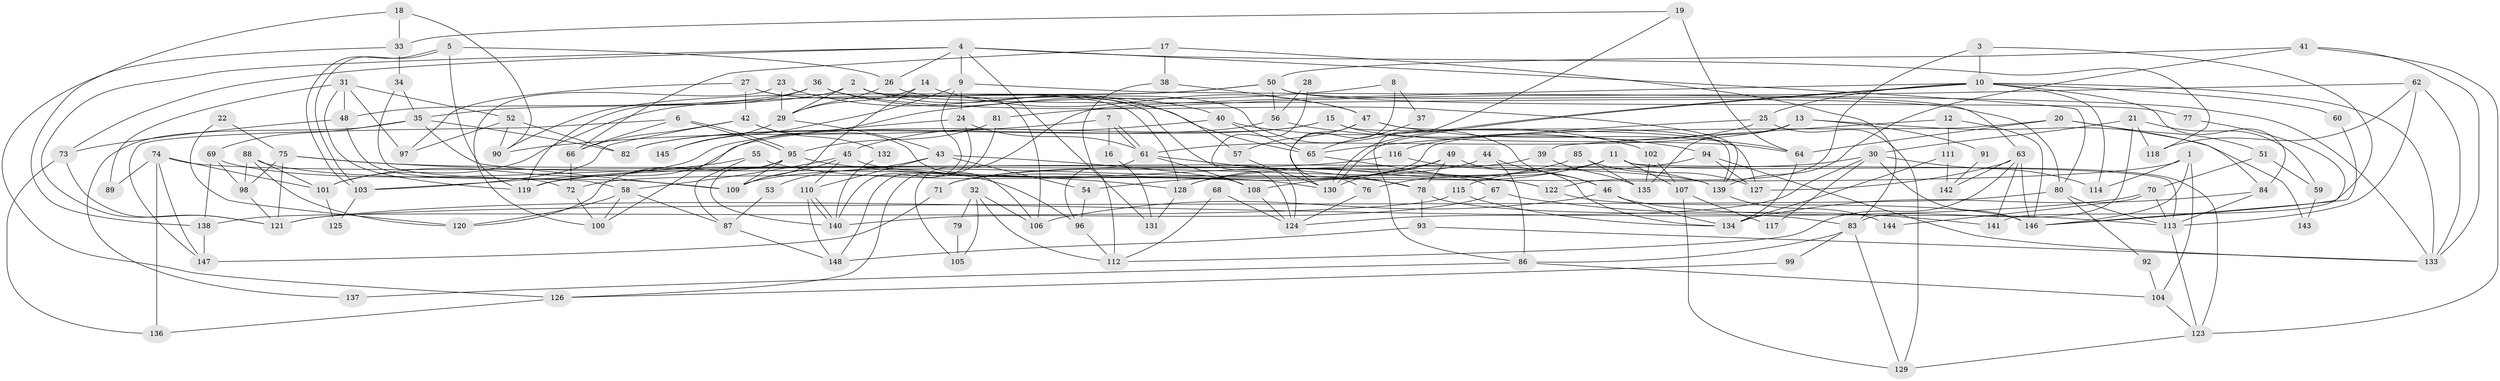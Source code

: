 // coarse degree distribution, {4: 0.2, 7: 0.08421052631578947, 3: 0.16842105263157894, 8: 0.09473684210526316, 6: 0.1368421052631579, 5: 0.2, 9: 0.021052631578947368, 2: 0.08421052631578947, 11: 0.010526315789473684}
// Generated by graph-tools (version 1.1) at 2025/52/02/27/25 19:52:04]
// undirected, 148 vertices, 296 edges
graph export_dot {
graph [start="1"]
  node [color=gray90,style=filled];
  1;
  2;
  3;
  4;
  5;
  6;
  7;
  8;
  9;
  10;
  11;
  12;
  13;
  14;
  15;
  16;
  17;
  18;
  19;
  20;
  21;
  22;
  23;
  24;
  25;
  26;
  27;
  28;
  29;
  30;
  31;
  32;
  33;
  34;
  35;
  36;
  37;
  38;
  39;
  40;
  41;
  42;
  43;
  44;
  45;
  46;
  47;
  48;
  49;
  50;
  51;
  52;
  53;
  54;
  55;
  56;
  57;
  58;
  59;
  60;
  61;
  62;
  63;
  64;
  65;
  66;
  67;
  68;
  69;
  70;
  71;
  72;
  73;
  74;
  75;
  76;
  77;
  78;
  79;
  80;
  81;
  82;
  83;
  84;
  85;
  86;
  87;
  88;
  89;
  90;
  91;
  92;
  93;
  94;
  95;
  96;
  97;
  98;
  99;
  100;
  101;
  102;
  103;
  104;
  105;
  106;
  107;
  108;
  109;
  110;
  111;
  112;
  113;
  114;
  115;
  116;
  117;
  118;
  119;
  120;
  121;
  122;
  123;
  124;
  125;
  126;
  127;
  128;
  129;
  130;
  131;
  132;
  133;
  134;
  135;
  136;
  137;
  138;
  139;
  140;
  141;
  142;
  143;
  144;
  145;
  146;
  147;
  148;
  1 -- 114;
  1 -- 104;
  1 -- 72;
  1 -- 146;
  2 -- 29;
  2 -- 80;
  2 -- 35;
  2 -- 57;
  2 -- 106;
  3 -- 10;
  3 -- 122;
  3 -- 141;
  4 -- 9;
  4 -- 26;
  4 -- 73;
  4 -- 80;
  4 -- 118;
  4 -- 121;
  4 -- 131;
  5 -- 119;
  5 -- 103;
  5 -- 103;
  5 -- 26;
  6 -- 66;
  6 -- 95;
  6 -- 95;
  6 -- 147;
  7 -- 90;
  7 -- 61;
  7 -- 61;
  7 -- 16;
  8 -- 100;
  8 -- 130;
  8 -- 37;
  9 -- 24;
  9 -- 133;
  9 -- 140;
  9 -- 145;
  10 -- 130;
  10 -- 130;
  10 -- 25;
  10 -- 60;
  10 -- 84;
  10 -- 105;
  10 -- 114;
  10 -- 133;
  11 -- 123;
  11 -- 113;
  11 -- 71;
  11 -- 76;
  11 -- 107;
  11 -- 108;
  12 -- 39;
  12 -- 146;
  12 -- 111;
  13 -- 135;
  13 -- 61;
  13 -- 91;
  13 -- 143;
  14 -- 109;
  14 -- 47;
  14 -- 29;
  15 -- 139;
  15 -- 64;
  15 -- 82;
  15 -- 119;
  16 -- 131;
  17 -- 83;
  17 -- 38;
  17 -- 66;
  18 -- 33;
  18 -- 138;
  18 -- 90;
  19 -- 64;
  19 -- 33;
  19 -- 86;
  20 -- 71;
  20 -- 84;
  20 -- 51;
  20 -- 64;
  21 -- 118;
  21 -- 30;
  21 -- 59;
  21 -- 83;
  22 -- 120;
  22 -- 75;
  23 -- 29;
  23 -- 100;
  23 -- 65;
  24 -- 61;
  24 -- 148;
  24 -- 101;
  25 -- 129;
  25 -- 116;
  25 -- 65;
  26 -- 46;
  26 -- 29;
  27 -- 128;
  27 -- 97;
  27 -- 42;
  27 -- 124;
  28 -- 124;
  28 -- 56;
  29 -- 43;
  29 -- 145;
  30 -- 146;
  30 -- 124;
  30 -- 114;
  30 -- 117;
  30 -- 128;
  31 -- 48;
  31 -- 119;
  31 -- 52;
  31 -- 89;
  31 -- 97;
  32 -- 106;
  32 -- 112;
  32 -- 79;
  32 -- 105;
  33 -- 126;
  33 -- 34;
  34 -- 35;
  34 -- 58;
  35 -- 109;
  35 -- 69;
  35 -- 82;
  35 -- 137;
  36 -- 48;
  36 -- 139;
  36 -- 40;
  36 -- 119;
  37 -- 65;
  38 -- 112;
  38 -- 47;
  39 -- 71;
  39 -- 135;
  40 -- 65;
  40 -- 45;
  40 -- 102;
  41 -- 133;
  41 -- 50;
  41 -- 123;
  41 -- 139;
  42 -- 106;
  42 -- 66;
  42 -- 103;
  42 -- 132;
  43 -- 108;
  43 -- 53;
  43 -- 54;
  43 -- 110;
  44 -- 109;
  44 -- 86;
  44 -- 46;
  45 -- 110;
  45 -- 58;
  45 -- 109;
  45 -- 130;
  46 -- 134;
  46 -- 106;
  46 -- 113;
  47 -- 57;
  47 -- 64;
  47 -- 76;
  47 -- 127;
  48 -- 73;
  48 -- 72;
  49 -- 54;
  49 -- 130;
  49 -- 78;
  49 -- 134;
  50 -- 63;
  50 -- 90;
  50 -- 56;
  50 -- 77;
  50 -- 101;
  51 -- 70;
  51 -- 59;
  52 -- 82;
  52 -- 90;
  52 -- 97;
  53 -- 87;
  54 -- 96;
  55 -- 78;
  55 -- 103;
  55 -- 87;
  56 -- 82;
  56 -- 94;
  57 -- 130;
  58 -- 120;
  58 -- 87;
  58 -- 100;
  59 -- 143;
  60 -- 146;
  61 -- 108;
  61 -- 78;
  61 -- 96;
  62 -- 133;
  62 -- 113;
  62 -- 81;
  62 -- 118;
  63 -- 127;
  63 -- 141;
  63 -- 112;
  63 -- 142;
  63 -- 146;
  64 -- 134;
  65 -- 67;
  66 -- 72;
  67 -- 140;
  67 -- 141;
  68 -- 112;
  68 -- 124;
  69 -- 98;
  69 -- 96;
  69 -- 138;
  70 -- 121;
  70 -- 113;
  70 -- 144;
  71 -- 147;
  72 -- 100;
  73 -- 121;
  73 -- 136;
  74 -- 101;
  74 -- 147;
  74 -- 89;
  74 -- 136;
  74 -- 139;
  75 -- 122;
  75 -- 121;
  75 -- 98;
  75 -- 128;
  76 -- 124;
  77 -- 146;
  78 -- 83;
  78 -- 93;
  79 -- 105;
  80 -- 121;
  80 -- 92;
  80 -- 113;
  81 -- 95;
  81 -- 126;
  83 -- 86;
  83 -- 99;
  83 -- 129;
  84 -- 113;
  84 -- 134;
  85 -- 128;
  85 -- 127;
  85 -- 135;
  86 -- 104;
  86 -- 137;
  87 -- 148;
  88 -- 101;
  88 -- 109;
  88 -- 98;
  88 -- 120;
  91 -- 142;
  92 -- 104;
  93 -- 148;
  93 -- 133;
  94 -- 133;
  94 -- 115;
  94 -- 127;
  95 -- 140;
  95 -- 109;
  95 -- 120;
  95 -- 122;
  96 -- 112;
  98 -- 121;
  99 -- 126;
  101 -- 125;
  102 -- 107;
  102 -- 135;
  103 -- 125;
  104 -- 123;
  107 -- 129;
  107 -- 117;
  108 -- 124;
  110 -- 140;
  110 -- 140;
  110 -- 148;
  111 -- 134;
  111 -- 142;
  113 -- 123;
  115 -- 134;
  115 -- 138;
  116 -- 139;
  116 -- 119;
  122 -- 146;
  123 -- 129;
  126 -- 136;
  128 -- 131;
  132 -- 140;
  138 -- 147;
  139 -- 144;
}
